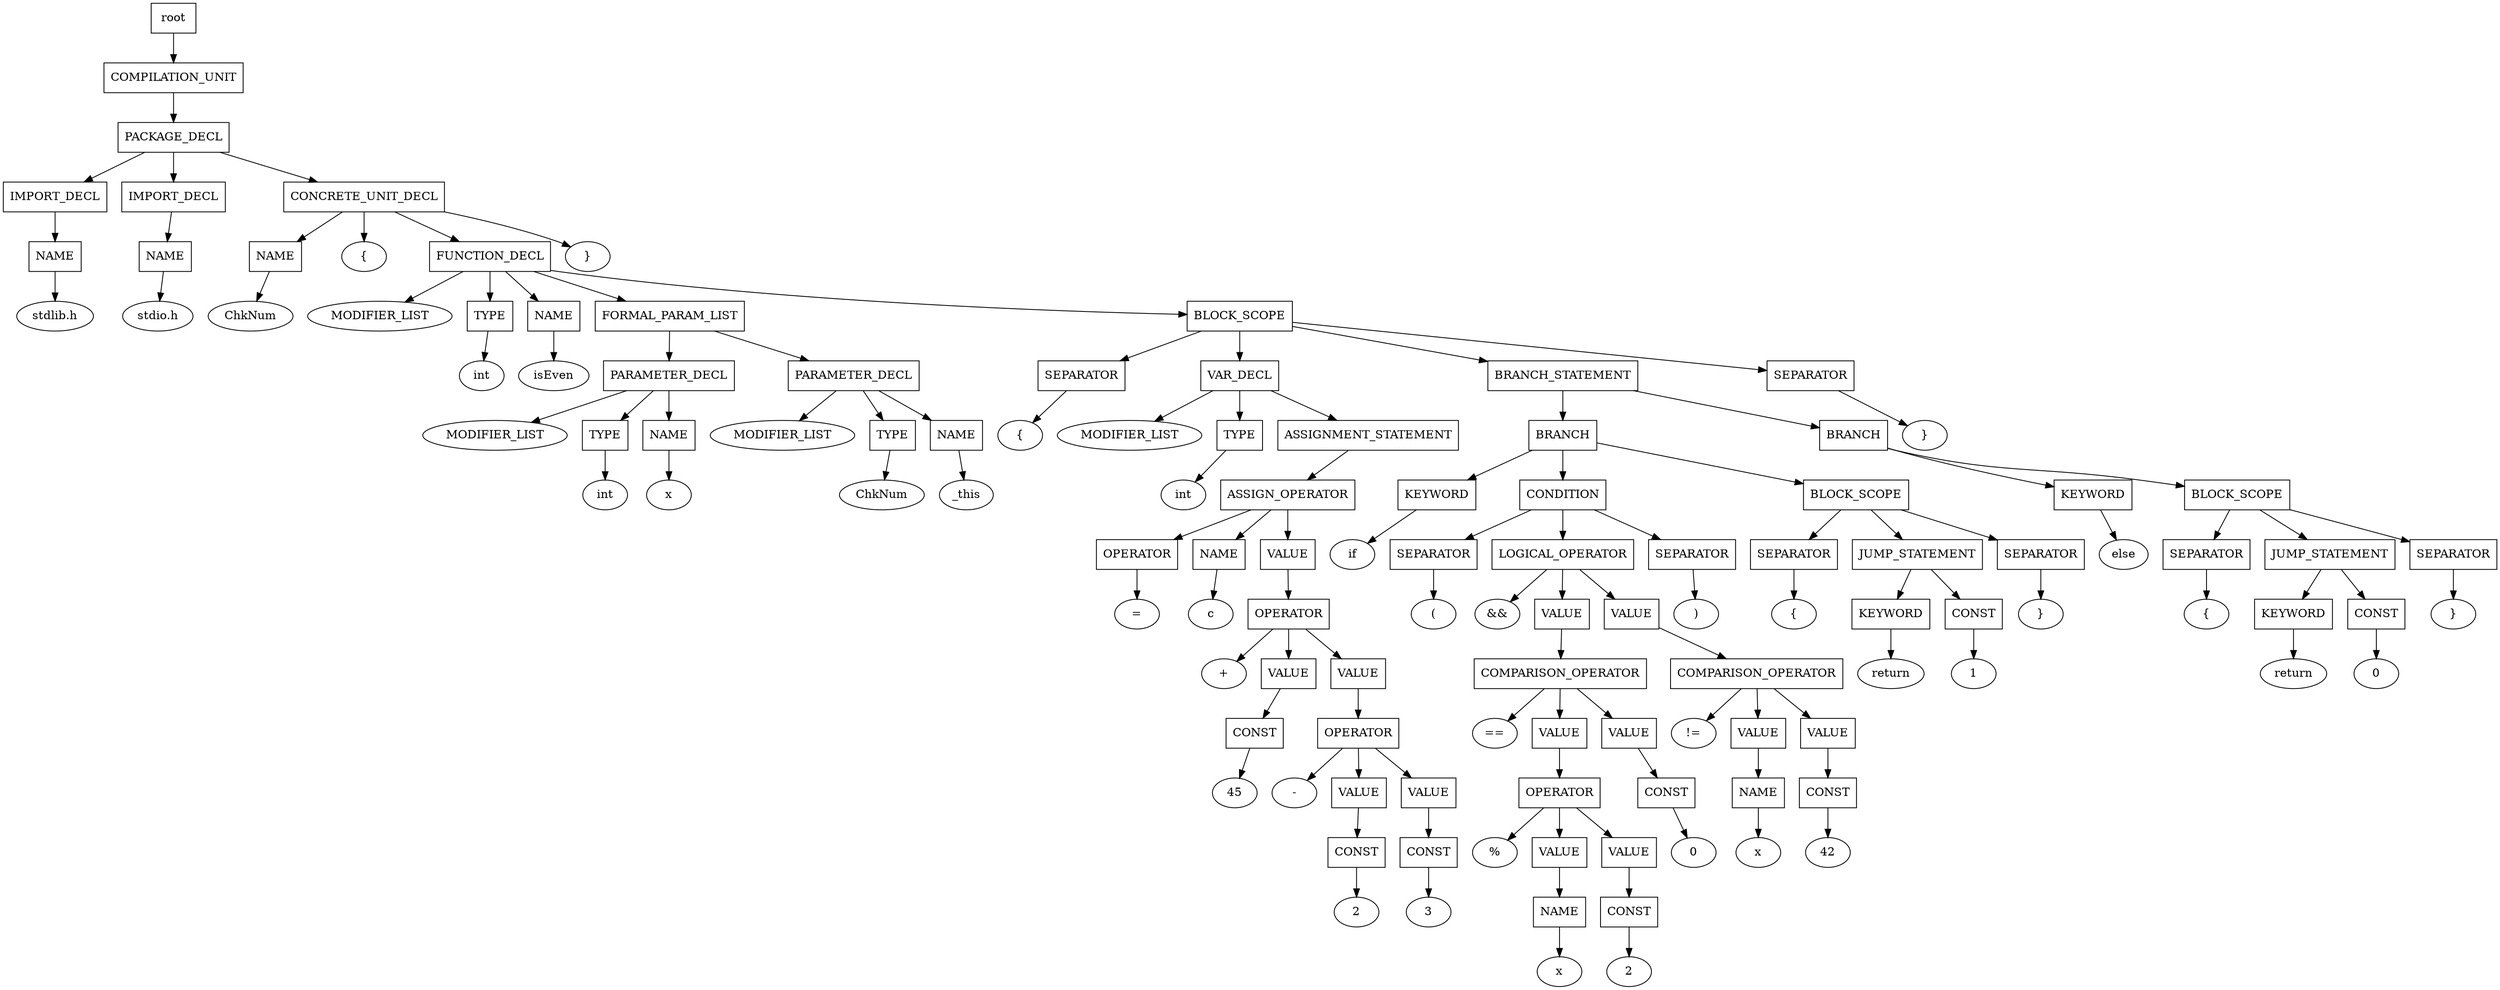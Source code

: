 digraph G {
	splines="TRUE";
	n_0 [label="root", shape="rectangle"]
	n_0 -> n_1
	n_1 [label="COMPILATION_UNIT", shape="rectangle"]
	n_1 -> n_2
	n_2 [label="PACKAGE_DECL", shape="rectangle"]
	n_2 -> n_3
	n_3 [label="IMPORT_DECL", shape="rectangle"]
	n_3 -> n_6
	n_6 [label="NAME", shape="rectangle"]
	n_6 -> n_12
	n_12 [label="stdlib.h", shape="ellipse"]
	n_2 -> n_4
	n_4 [label="IMPORT_DECL", shape="rectangle"]
	n_4 -> n_7
	n_7 [label="NAME", shape="rectangle"]
	n_7 -> n_13
	n_13 [label="stdio.h", shape="ellipse"]
	n_2 -> n_5
	n_5 [label="CONCRETE_UNIT_DECL", shape="rectangle"]
	n_5 -> n_8
	n_8 [label="NAME", shape="rectangle"]
	n_8 -> n_14
	n_14 [label="ChkNum", shape="ellipse"]
	n_5 -> n_9
	n_9 [label="{", shape="ellipse"]
	n_5 -> n_10
	n_10 [label="FUNCTION_DECL", shape="rectangle"]
	n_10 -> n_15
	n_15 [label="MODIFIER_LIST", shape="ellipse"]
	n_10 -> n_16
	n_16 [label="TYPE", shape="rectangle"]
	n_16 -> n_20
	n_20 [label="int", shape="ellipse"]
	n_10 -> n_17
	n_17 [label="NAME", shape="rectangle"]
	n_17 -> n_21
	n_21 [label="isEven", shape="ellipse"]
	n_10 -> n_18
	n_18 [label="FORMAL_PARAM_LIST", shape="rectangle"]
	n_18 -> n_22
	n_22 [label="PARAMETER_DECL", shape="rectangle"]
	n_22 -> n_28
	n_28 [label="MODIFIER_LIST", shape="ellipse"]
	n_22 -> n_29
	n_29 [label="TYPE", shape="rectangle"]
	n_29 -> n_41
	n_41 [label="int", shape="ellipse"]
	n_22 -> n_30
	n_30 [label="NAME", shape="rectangle"]
	n_30 -> n_42
	n_42 [label="x", shape="ellipse"]
	n_18 -> n_23
	n_23 [label="PARAMETER_DECL", shape="rectangle"]
	n_23 -> n_31
	n_31 [label="MODIFIER_LIST", shape="ellipse"]
	n_23 -> n_32
	n_32 [label="TYPE", shape="rectangle"]
	n_32 -> n_43
	n_43 [label="ChkNum", shape="ellipse"]
	n_23 -> n_33
	n_33 [label="NAME", shape="rectangle"]
	n_33 -> n_44
	n_44 [label="_this", shape="ellipse"]
	n_10 -> n_19
	n_19 [label="BLOCK_SCOPE", shape="rectangle"]
	n_19 -> n_24
	n_24 [label="SEPARATOR", shape="rectangle"]
	n_24 -> n_34
	n_34 [label="{", shape="ellipse"]
	n_19 -> n_25
	n_25 [label="VAR_DECL", shape="rectangle"]
	n_25 -> n_35
	n_35 [label="MODIFIER_LIST", shape="ellipse"]
	n_25 -> n_36
	n_36 [label="TYPE", shape="rectangle"]
	n_36 -> n_45
	n_45 [label="int", shape="ellipse"]
	n_25 -> n_37
	n_37 [label="ASSIGNMENT_STATEMENT", shape="rectangle"]
	n_37 -> n_46
	n_46 [label="ASSIGN_OPERATOR", shape="rectangle"]
	n_46 -> n_52
	n_52 [label="OPERATOR", shape="rectangle"]
	n_52 -> n_66
	n_66 [label="=", shape="ellipse"]
	n_46 -> n_53
	n_53 [label="NAME", shape="rectangle"]
	n_53 -> n_67
	n_67 [label="c", shape="ellipse"]
	n_46 -> n_54
	n_54 [label="VALUE", shape="rectangle"]
	n_54 -> n_68
	n_68 [label="OPERATOR", shape="rectangle"]
	n_68 -> n_82
	n_82 [label="+", shape="ellipse"]
	n_68 -> n_83
	n_83 [label="VALUE", shape="rectangle"]
	n_83 -> n_91
	n_91 [label="CONST", shape="rectangle"]
	n_91 -> n_99
	n_99 [label="45", shape="ellipse"]
	n_68 -> n_84
	n_84 [label="VALUE", shape="rectangle"]
	n_84 -> n_92
	n_92 [label="OPERATOR", shape="rectangle"]
	n_92 -> n_100
	n_100 [label="-", shape="ellipse"]
	n_92 -> n_101
	n_101 [label="VALUE", shape="rectangle"]
	n_101 -> n_107
	n_107 [label="CONST", shape="rectangle"]
	n_107 -> n_115
	n_115 [label="2", shape="ellipse"]
	n_92 -> n_102
	n_102 [label="VALUE", shape="rectangle"]
	n_102 -> n_108
	n_108 [label="CONST", shape="rectangle"]
	n_108 -> n_116
	n_116 [label="3", shape="ellipse"]
	n_19 -> n_26
	n_26 [label="BRANCH_STATEMENT", shape="rectangle"]
	n_26 -> n_38
	n_38 [label="BRANCH", shape="rectangle"]
	n_38 -> n_47
	n_47 [label="KEYWORD", shape="rectangle"]
	n_47 -> n_55
	n_55 [label="if", shape="ellipse"]
	n_38 -> n_48
	n_48 [label="CONDITION", shape="rectangle"]
	n_48 -> n_56
	n_56 [label="SEPARATOR", shape="rectangle"]
	n_56 -> n_69
	n_69 [label="(", shape="ellipse"]
	n_48 -> n_57
	n_57 [label="LOGICAL_OPERATOR", shape="rectangle"]
	n_57 -> n_70
	n_70 [label="&&", shape="ellipse"]
	n_57 -> n_71
	n_71 [label="VALUE", shape="rectangle"]
	n_71 -> n_85
	n_85 [label="COMPARISON_OPERATOR", shape="rectangle"]
	n_85 -> n_93
	n_93 [label="==", shape="ellipse"]
	n_85 -> n_94
	n_94 [label="VALUE", shape="rectangle"]
	n_94 -> n_103
	n_103 [label="OPERATOR", shape="rectangle"]
	n_103 -> n_109
	n_109 [label="%", shape="ellipse"]
	n_103 -> n_110
	n_110 [label="VALUE", shape="rectangle"]
	n_110 -> n_117
	n_117 [label="NAME", shape="rectangle"]
	n_117 -> n_119
	n_119 [label="x", shape="ellipse"]
	n_103 -> n_111
	n_111 [label="VALUE", shape="rectangle"]
	n_111 -> n_118
	n_118 [label="CONST", shape="rectangle"]
	n_118 -> n_120
	n_120 [label="2", shape="ellipse"]
	n_85 -> n_95
	n_95 [label="VALUE", shape="rectangle"]
	n_95 -> n_104
	n_104 [label="CONST", shape="rectangle"]
	n_104 -> n_112
	n_112 [label="0", shape="ellipse"]
	n_57 -> n_72
	n_72 [label="VALUE", shape="rectangle"]
	n_72 -> n_86
	n_86 [label="COMPARISON_OPERATOR", shape="rectangle"]
	n_86 -> n_96
	n_96 [label="!=", shape="ellipse"]
	n_86 -> n_97
	n_97 [label="VALUE", shape="rectangle"]
	n_97 -> n_105
	n_105 [label="NAME", shape="rectangle"]
	n_105 -> n_113
	n_113 [label="x", shape="ellipse"]
	n_86 -> n_98
	n_98 [label="VALUE", shape="rectangle"]
	n_98 -> n_106
	n_106 [label="CONST", shape="rectangle"]
	n_106 -> n_114
	n_114 [label="42", shape="ellipse"]
	n_48 -> n_58
	n_58 [label="SEPARATOR", shape="rectangle"]
	n_58 -> n_73
	n_73 [label=")", shape="ellipse"]
	n_38 -> n_49
	n_49 [label="BLOCK_SCOPE", shape="rectangle"]
	n_49 -> n_59
	n_59 [label="SEPARATOR", shape="rectangle"]
	n_59 -> n_74
	n_74 [label="{", shape="ellipse"]
	n_49 -> n_60
	n_60 [label="JUMP_STATEMENT", shape="rectangle"]
	n_60 -> n_75
	n_75 [label="KEYWORD", shape="rectangle"]
	n_75 -> n_87
	n_87 [label="return", shape="ellipse"]
	n_60 -> n_76
	n_76 [label="CONST", shape="rectangle"]
	n_76 -> n_88
	n_88 [label="1", shape="ellipse"]
	n_49 -> n_61
	n_61 [label="SEPARATOR", shape="rectangle"]
	n_61 -> n_77
	n_77 [label="}", shape="ellipse"]
	n_26 -> n_39
	n_39 [label="BRANCH", shape="rectangle"]
	n_39 -> n_50
	n_50 [label="KEYWORD", shape="rectangle"]
	n_50 -> n_62
	n_62 [label="else", shape="ellipse"]
	n_39 -> n_51
	n_51 [label="BLOCK_SCOPE", shape="rectangle"]
	n_51 -> n_63
	n_63 [label="SEPARATOR", shape="rectangle"]
	n_63 -> n_78
	n_78 [label="{", shape="ellipse"]
	n_51 -> n_64
	n_64 [label="JUMP_STATEMENT", shape="rectangle"]
	n_64 -> n_79
	n_79 [label="KEYWORD", shape="rectangle"]
	n_79 -> n_89
	n_89 [label="return", shape="ellipse"]
	n_64 -> n_80
	n_80 [label="CONST", shape="rectangle"]
	n_80 -> n_90
	n_90 [label="0", shape="ellipse"]
	n_51 -> n_65
	n_65 [label="SEPARATOR", shape="rectangle"]
	n_65 -> n_81
	n_81 [label="}", shape="ellipse"]
	n_19 -> n_27
	n_27 [label="SEPARATOR", shape="rectangle"]
	n_27 -> n_40
	n_40 [label="}", shape="ellipse"]
	n_5 -> n_11
	n_11 [label="}", shape="ellipse"]
}